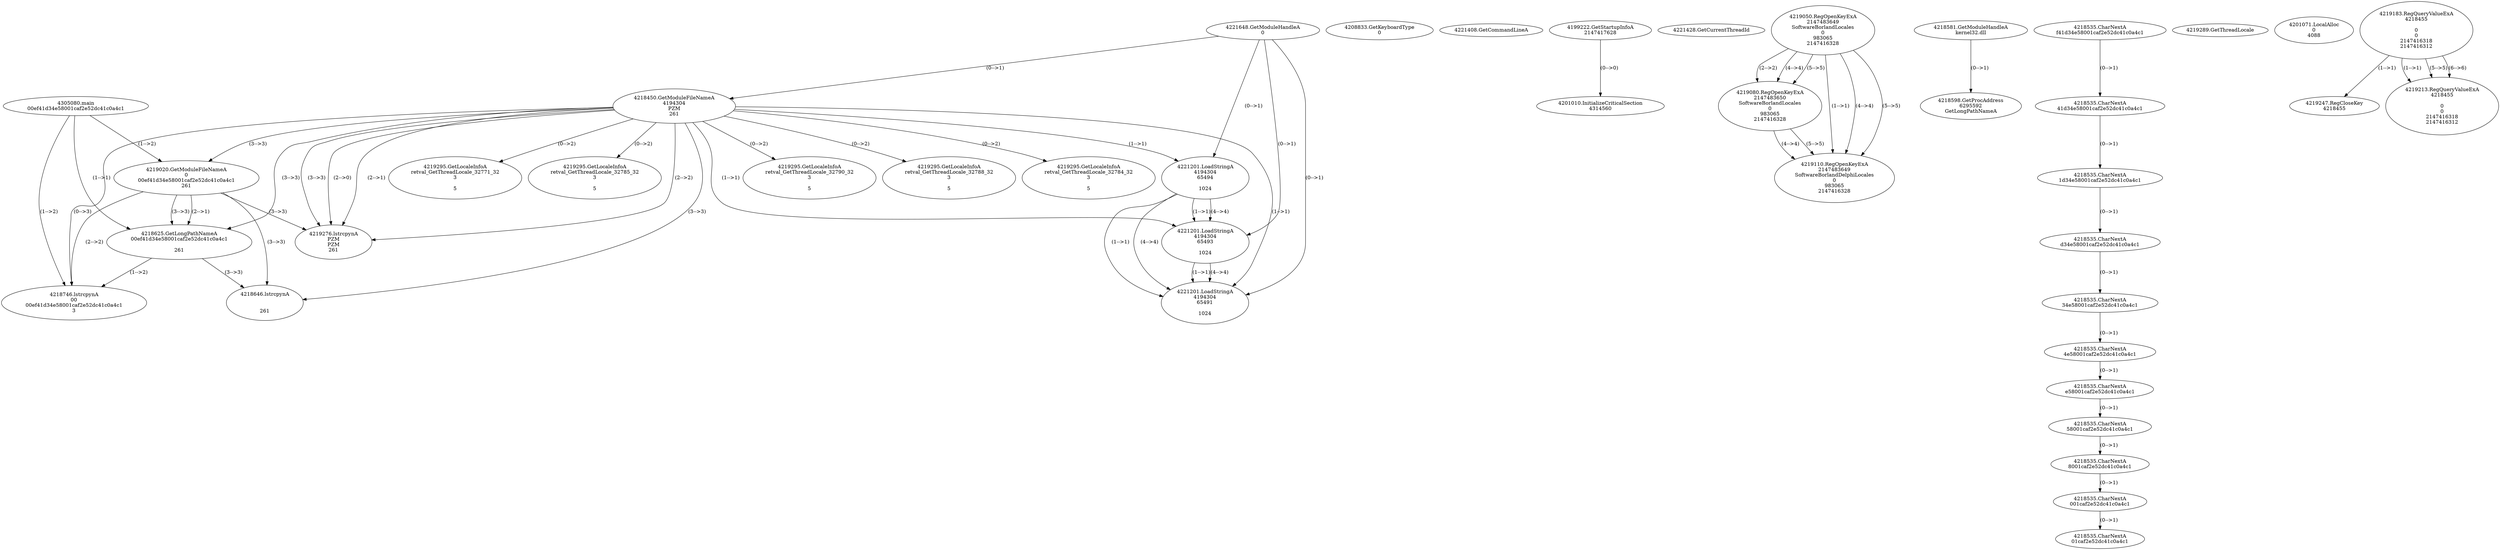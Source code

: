 // Global SCDG with merge call
digraph {
	0 [label="4305080.main
00ef41d34e58001caf2e52dc41c0a4c1"]
	1 [label="4221648.GetModuleHandleA
0"]
	2 [label="4208833.GetKeyboardType
0"]
	3 [label="4221408.GetCommandLineA
"]
	4 [label="4199222.GetStartupInfoA
2147417628"]
	5 [label="4221428.GetCurrentThreadId
"]
	6 [label="4218450.GetModuleFileNameA
4194304
PZM
261"]
	1 -> 6 [label="(0-->1)"]
	7 [label="4219020.GetModuleFileNameA
0
00ef41d34e58001caf2e52dc41c0a4c1
261"]
	0 -> 7 [label="(1-->2)"]
	6 -> 7 [label="(3-->3)"]
	8 [label="4219050.RegOpenKeyExA
2147483649
Software\Borland\Locales
0
983065
2147416328"]
	9 [label="4219080.RegOpenKeyExA
2147483650
Software\Borland\Locales
0
983065
2147416328"]
	8 -> 9 [label="(2-->2)"]
	8 -> 9 [label="(4-->4)"]
	8 -> 9 [label="(5-->5)"]
	10 [label="4219110.RegOpenKeyExA
2147483649
Software\Borland\Delphi\Locales
0
983065
2147416328"]
	8 -> 10 [label="(1-->1)"]
	8 -> 10 [label="(4-->4)"]
	9 -> 10 [label="(4-->4)"]
	8 -> 10 [label="(5-->5)"]
	9 -> 10 [label="(5-->5)"]
	11 [label="4218581.GetModuleHandleA
kernel32.dll"]
	12 [label="4218598.GetProcAddress
6295592
GetLongPathNameA"]
	11 -> 12 [label="(0-->1)"]
	13 [label="4218625.GetLongPathNameA
00ef41d34e58001caf2e52dc41c0a4c1

261"]
	0 -> 13 [label="(1-->1)"]
	7 -> 13 [label="(2-->1)"]
	6 -> 13 [label="(3-->3)"]
	7 -> 13 [label="(3-->3)"]
	14 [label="4218746.lstrcpynA
00
00ef41d34e58001caf2e52dc41c0a4c1
3"]
	0 -> 14 [label="(1-->2)"]
	7 -> 14 [label="(2-->2)"]
	13 -> 14 [label="(1-->2)"]
	6 -> 14 [label="(0-->3)"]
	15 [label="4218535.CharNextA
f41d34e58001caf2e52dc41c0a4c1"]
	16 [label="4218535.CharNextA
41d34e58001caf2e52dc41c0a4c1"]
	15 -> 16 [label="(0-->1)"]
	17 [label="4218535.CharNextA
1d34e58001caf2e52dc41c0a4c1"]
	16 -> 17 [label="(0-->1)"]
	18 [label="4218535.CharNextA
d34e58001caf2e52dc41c0a4c1"]
	17 -> 18 [label="(0-->1)"]
	19 [label="4218535.CharNextA
34e58001caf2e52dc41c0a4c1"]
	18 -> 19 [label="(0-->1)"]
	20 [label="4218535.CharNextA
4e58001caf2e52dc41c0a4c1"]
	19 -> 20 [label="(0-->1)"]
	21 [label="4218535.CharNextA
e58001caf2e52dc41c0a4c1"]
	20 -> 21 [label="(0-->1)"]
	22 [label="4218535.CharNextA
58001caf2e52dc41c0a4c1"]
	21 -> 22 [label="(0-->1)"]
	23 [label="4218535.CharNextA
8001caf2e52dc41c0a4c1"]
	22 -> 23 [label="(0-->1)"]
	24 [label="4218535.CharNextA
001caf2e52dc41c0a4c1"]
	23 -> 24 [label="(0-->1)"]
	25 [label="4218535.CharNextA
01caf2e52dc41c0a4c1"]
	24 -> 25 [label="(0-->1)"]
	26 [label="4219276.lstrcpynA
PZM
PZM
261"]
	6 -> 26 [label="(2-->1)"]
	6 -> 26 [label="(2-->2)"]
	6 -> 26 [label="(3-->3)"]
	7 -> 26 [label="(3-->3)"]
	6 -> 26 [label="(2-->0)"]
	27 [label="4219289.GetThreadLocale
"]
	28 [label="4219295.GetLocaleInfoA
retval_GetThreadLocale_32771_32
3

5"]
	6 -> 28 [label="(0-->2)"]
	29 [label="4221201.LoadStringA
4194304
65494

1024"]
	1 -> 29 [label="(0-->1)"]
	6 -> 29 [label="(1-->1)"]
	30 [label="4201010.InitializeCriticalSection
4314560"]
	4 -> 30 [label="(0-->0)"]
	31 [label="4201071.LocalAlloc
0
4088"]
	32 [label="4218646.lstrcpynA


261"]
	6 -> 32 [label="(3-->3)"]
	7 -> 32 [label="(3-->3)"]
	13 -> 32 [label="(3-->3)"]
	33 [label="4219183.RegQueryValueExA
4218455

0
0
2147416318
2147416312"]
	34 [label="4219247.RegCloseKey
4218455"]
	33 -> 34 [label="(1-->1)"]
	35 [label="4219295.GetLocaleInfoA
retval_GetThreadLocale_32785_32
3

5"]
	6 -> 35 [label="(0-->2)"]
	36 [label="4221201.LoadStringA
4194304
65493

1024"]
	1 -> 36 [label="(0-->1)"]
	6 -> 36 [label="(1-->1)"]
	29 -> 36 [label="(1-->1)"]
	29 -> 36 [label="(4-->4)"]
	37 [label="4219213.RegQueryValueExA
4218455

0
0
2147416318
2147416312"]
	33 -> 37 [label="(1-->1)"]
	33 -> 37 [label="(5-->5)"]
	33 -> 37 [label="(6-->6)"]
	38 [label="4219295.GetLocaleInfoA
retval_GetThreadLocale_32790_32
3

5"]
	6 -> 38 [label="(0-->2)"]
	39 [label="4219295.GetLocaleInfoA
retval_GetThreadLocale_32788_32
3

5"]
	6 -> 39 [label="(0-->2)"]
	40 [label="4221201.LoadStringA
4194304
65491

1024"]
	1 -> 40 [label="(0-->1)"]
	6 -> 40 [label="(1-->1)"]
	29 -> 40 [label="(1-->1)"]
	36 -> 40 [label="(1-->1)"]
	29 -> 40 [label="(4-->4)"]
	36 -> 40 [label="(4-->4)"]
	41 [label="4219295.GetLocaleInfoA
retval_GetThreadLocale_32784_32
3

5"]
	6 -> 41 [label="(0-->2)"]
}
